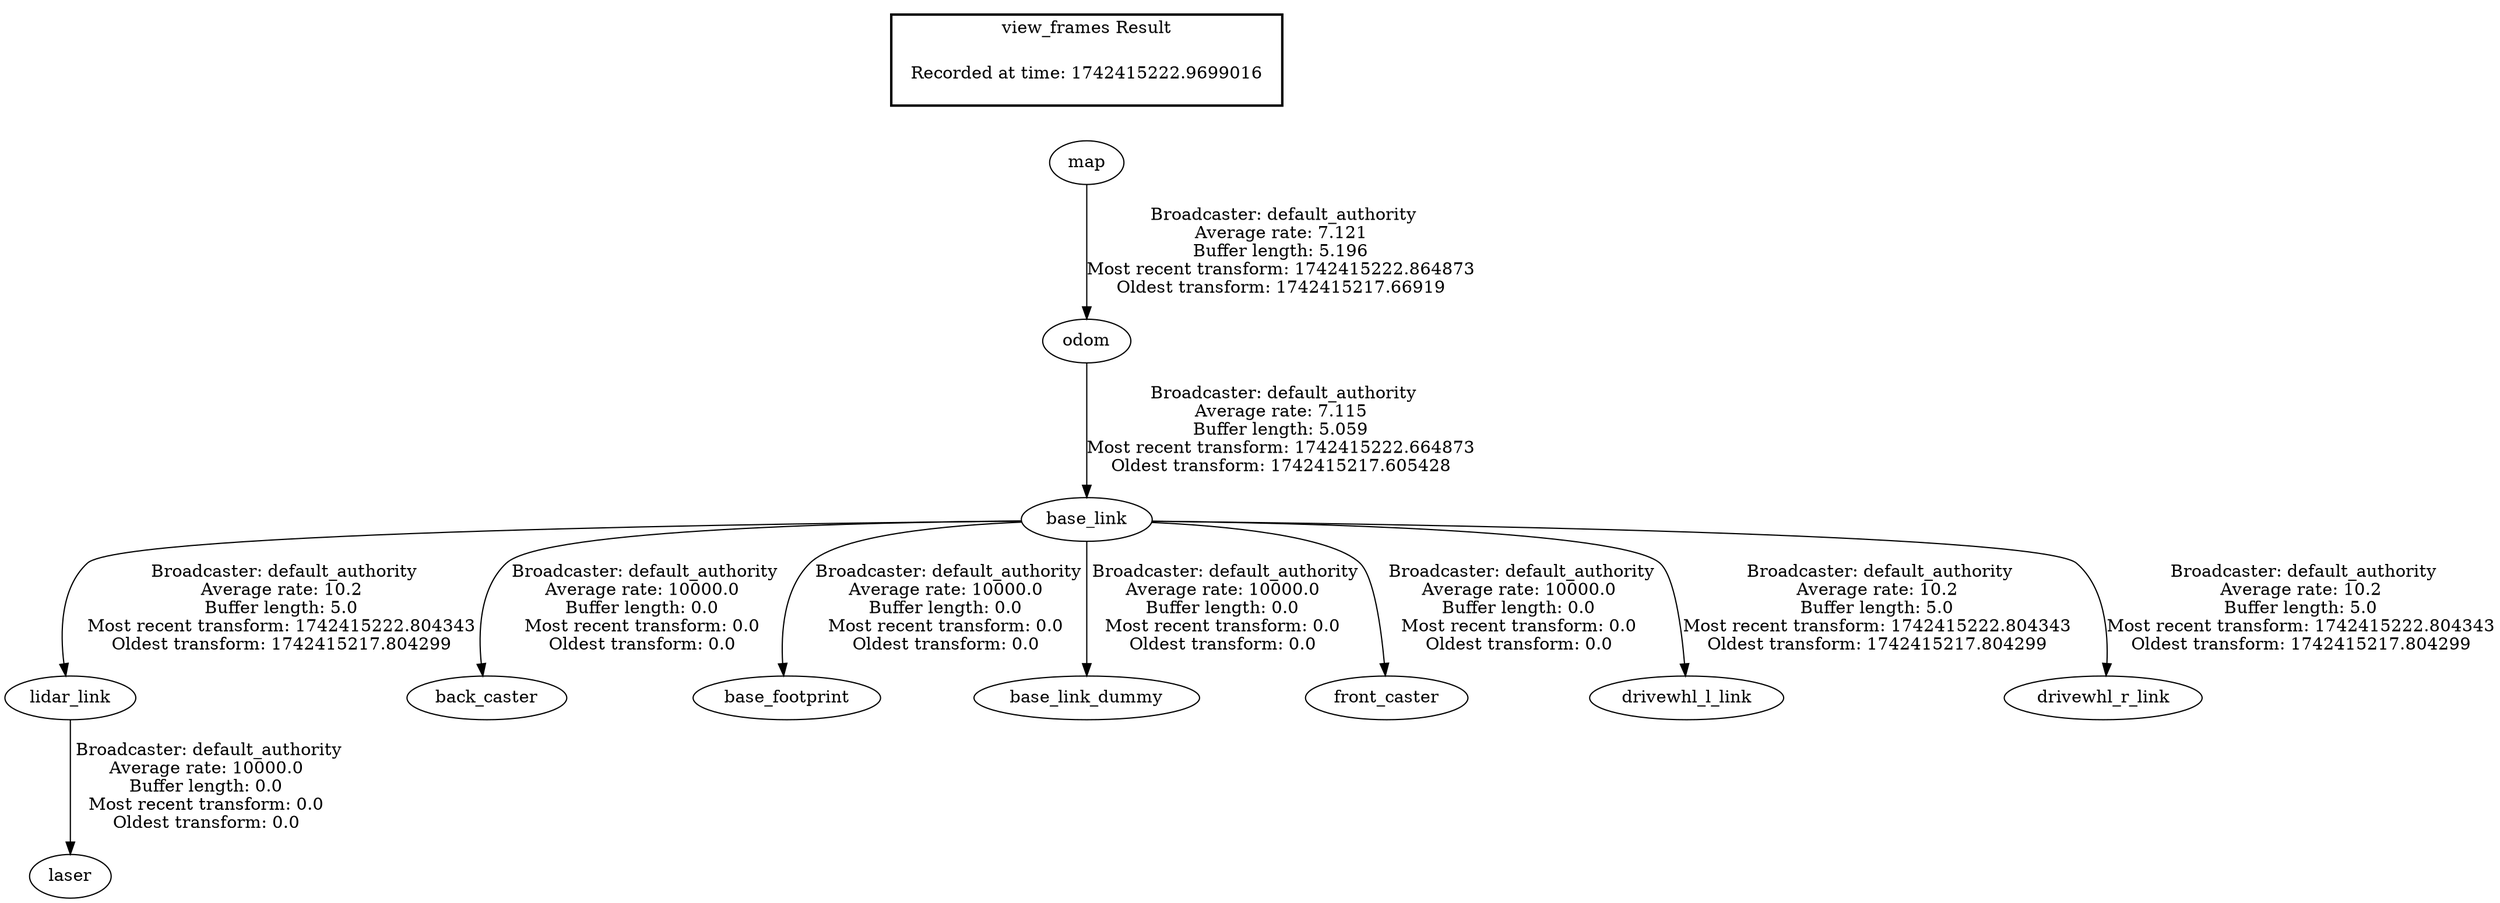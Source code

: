 digraph G {
"map" -> "odom"[label=" Broadcaster: default_authority\nAverage rate: 7.121\nBuffer length: 5.196\nMost recent transform: 1742415222.864873\nOldest transform: 1742415217.66919\n"];
"base_link" -> "lidar_link"[label=" Broadcaster: default_authority\nAverage rate: 10.2\nBuffer length: 5.0\nMost recent transform: 1742415222.804343\nOldest transform: 1742415217.804299\n"];
"odom" -> "base_link"[label=" Broadcaster: default_authority\nAverage rate: 7.115\nBuffer length: 5.059\nMost recent transform: 1742415222.664873\nOldest transform: 1742415217.605428\n"];
"base_link" -> "back_caster"[label=" Broadcaster: default_authority\nAverage rate: 10000.0\nBuffer length: 0.0\nMost recent transform: 0.0\nOldest transform: 0.0\n"];
"base_link" -> "base_footprint"[label=" Broadcaster: default_authority\nAverage rate: 10000.0\nBuffer length: 0.0\nMost recent transform: 0.0\nOldest transform: 0.0\n"];
"base_link" -> "base_link_dummy"[label=" Broadcaster: default_authority\nAverage rate: 10000.0\nBuffer length: 0.0\nMost recent transform: 0.0\nOldest transform: 0.0\n"];
"base_link" -> "front_caster"[label=" Broadcaster: default_authority\nAverage rate: 10000.0\nBuffer length: 0.0\nMost recent transform: 0.0\nOldest transform: 0.0\n"];
"lidar_link" -> "laser"[label=" Broadcaster: default_authority\nAverage rate: 10000.0\nBuffer length: 0.0\nMost recent transform: 0.0\nOldest transform: 0.0\n"];
"base_link" -> "drivewhl_l_link"[label=" Broadcaster: default_authority\nAverage rate: 10.2\nBuffer length: 5.0\nMost recent transform: 1742415222.804343\nOldest transform: 1742415217.804299\n"];
"base_link" -> "drivewhl_r_link"[label=" Broadcaster: default_authority\nAverage rate: 10.2\nBuffer length: 5.0\nMost recent transform: 1742415222.804343\nOldest transform: 1742415217.804299\n"];
edge [style=invis];
 subgraph cluster_legend { style=bold; color=black; label ="view_frames Result";
"Recorded at time: 1742415222.9699016"[ shape=plaintext ] ;
}->"map";
}